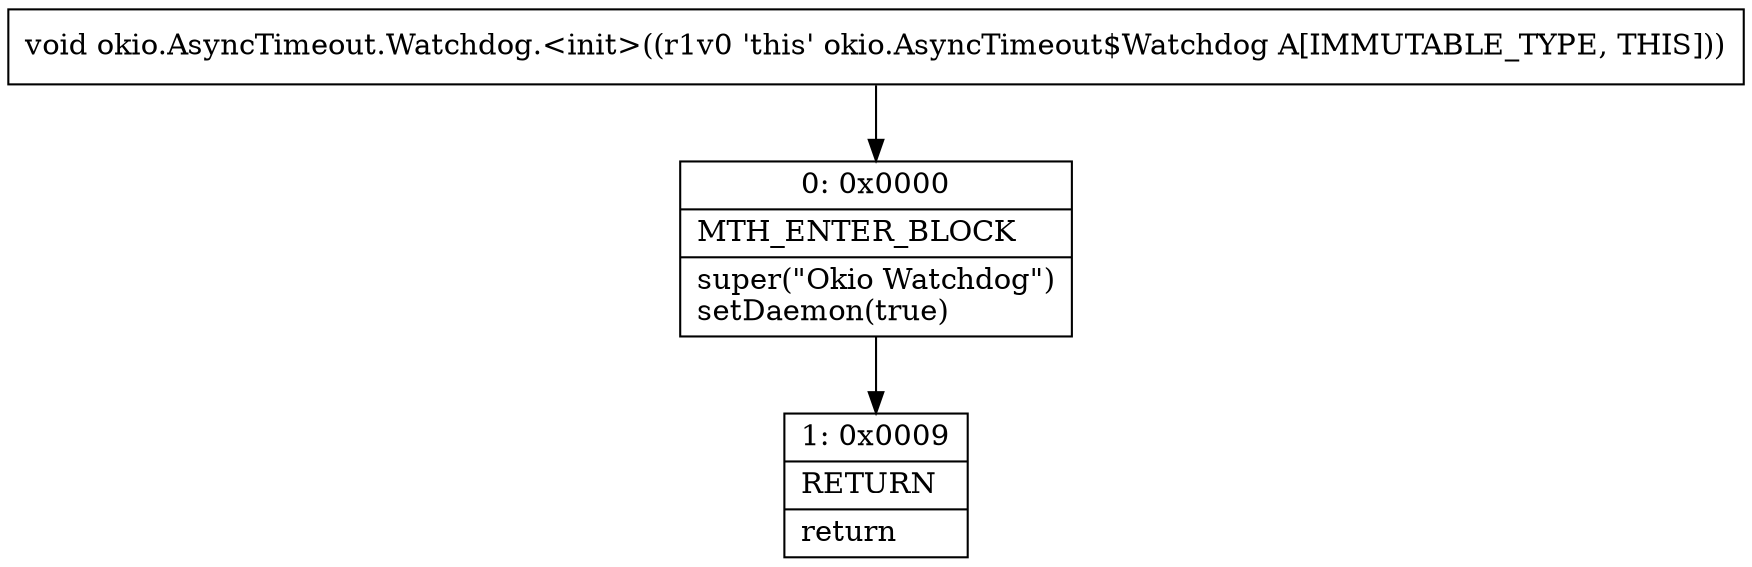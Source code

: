digraph "CFG forokio.AsyncTimeout.Watchdog.\<init\>()V" {
Node_0 [shape=record,label="{0\:\ 0x0000|MTH_ENTER_BLOCK\l|super(\"Okio Watchdog\")\lsetDaemon(true)\l}"];
Node_1 [shape=record,label="{1\:\ 0x0009|RETURN\l|return\l}"];
MethodNode[shape=record,label="{void okio.AsyncTimeout.Watchdog.\<init\>((r1v0 'this' okio.AsyncTimeout$Watchdog A[IMMUTABLE_TYPE, THIS])) }"];
MethodNode -> Node_0;
Node_0 -> Node_1;
}

